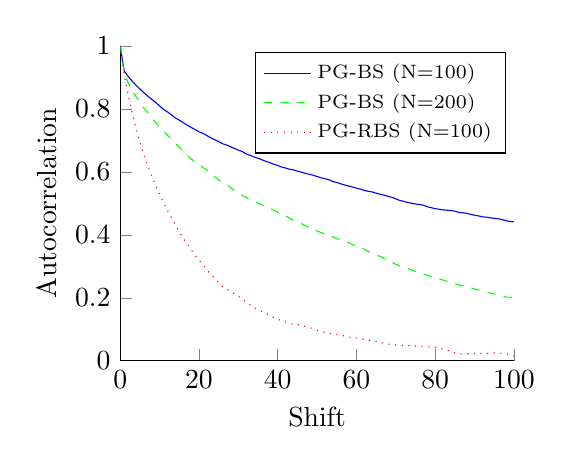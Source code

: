 % This file was created by matlab2tikz v0.4.4 running on MATLAB 8.3.
% Copyright (c) 2008--2013, Nico Schlömer <nico.schloemer@gmail.com>
% All rights reserved.
% 
% The latest updates can be retrieved from
%   http://www.mathworks.com/matlabcentral/fileexchange/22022-matlab2tikz
% where you can also make suggestions and rate matlab2tikz.
% 
\begin{tikzpicture}

\begin{axis}[%
width=5cm,
height=4cm,
scale only axis,
xmin=0,
xmax=100,
xlabel={Shift},
ymin=0,
ymax=1,
ylabel={Autocorrelation},
axis x line*=bottom,
axis y line*=left,
legend style={draw=black,fill=white,legend cell align=left,font=\scriptsize}
]
\addplot [
color=blue,
solid
]
table[row sep=crcr]{
0 1.0\\
1 0.92\\
2 0.903\\
3 0.888\\
4 0.875\\
5 0.863\\
6 0.851\\
7 0.84\\
8 0.83\\
9 0.82\\
10 0.809\\
11 0.798\\
12 0.79\\
13 0.781\\
14 0.771\\
15 0.764\\
16 0.756\\
17 0.748\\
18 0.741\\
19 0.734\\
20 0.727\\
21 0.722\\
22 0.715\\
23 0.708\\
24 0.702\\
25 0.696\\
26 0.689\\
27 0.685\\
28 0.68\\
29 0.674\\
30 0.669\\
31 0.664\\
32 0.657\\
33 0.652\\
34 0.647\\
35 0.643\\
36 0.638\\
37 0.633\\
38 0.629\\
39 0.624\\
40 0.62\\
41 0.615\\
42 0.612\\
43 0.608\\
44 0.606\\
45 0.602\\
46 0.599\\
47 0.595\\
48 0.592\\
49 0.589\\
50 0.585\\
51 0.581\\
52 0.578\\
53 0.575\\
54 0.569\\
55 0.566\\
56 0.562\\
57 0.558\\
58 0.555\\
59 0.552\\
60 0.548\\
61 0.545\\
62 0.541\\
63 0.538\\
64 0.536\\
65 0.532\\
66 0.529\\
67 0.526\\
68 0.522\\
69 0.519\\
70 0.514\\
71 0.509\\
72 0.506\\
73 0.503\\
74 0.5\\
75 0.498\\
76 0.496\\
77 0.494\\
78 0.489\\
79 0.486\\
80 0.483\\
81 0.481\\
82 0.479\\
83 0.478\\
84 0.477\\
85 0.475\\
86 0.471\\
87 0.47\\
88 0.468\\
89 0.465\\
90 0.462\\
91 0.46\\
92 0.457\\
93 0.456\\
94 0.454\\
95 0.452\\
96 0.451\\
97 0.448\\
98 0.445\\
99 0.442\\
100 0.441\\
};
\addlegendentry{PG-BS (N=100)};

\addplot [
color=green,
dashed
]
table[row sep=crcr]{
0 1.0\\
1 0.913\\
2 0.883\\
3 0.858\\
4 0.839\\
5 0.82\\
6 0.802\\
7 0.787\\
8 0.771\\
9 0.757\\
10 0.742\\
11 0.728\\
12 0.716\\
13 0.704\\
14 0.691\\
15 0.678\\
16 0.666\\
17 0.653\\
18 0.641\\
19 0.632\\
20 0.623\\
21 0.614\\
22 0.605\\
23 0.594\\
24 0.584\\
25 0.574\\
26 0.566\\
27 0.559\\
28 0.55\\
29 0.54\\
30 0.533\\
31 0.525\\
32 0.519\\
33 0.511\\
34 0.506\\
35 0.5\\
36 0.495\\
37 0.489\\
38 0.484\\
39 0.478\\
40 0.472\\
41 0.467\\
42 0.46\\
43 0.453\\
44 0.445\\
45 0.44\\
46 0.435\\
47 0.429\\
48 0.423\\
49 0.417\\
50 0.412\\
51 0.407\\
52 0.402\\
53 0.398\\
54 0.393\\
55 0.388\\
56 0.383\\
57 0.378\\
58 0.375\\
59 0.369\\
60 0.365\\
61 0.359\\
62 0.354\\
63 0.347\\
64 0.342\\
65 0.337\\
66 0.331\\
67 0.325\\
68 0.319\\
69 0.313\\
70 0.306\\
71 0.301\\
72 0.297\\
73 0.293\\
74 0.288\\
75 0.283\\
76 0.279\\
77 0.275\\
78 0.272\\
79 0.267\\
80 0.264\\
81 0.26\\
82 0.256\\
83 0.252\\
84 0.248\\
85 0.244\\
86 0.241\\
87 0.238\\
88 0.235\\
89 0.232\\
90 0.228\\
91 0.225\\
92 0.221\\
93 0.217\\
94 0.215\\
95 0.212\\
96 0.208\\
97 0.206\\
98 0.202\\
99 0.202\\
100 0.199\\
};
\addlegendentry{PG-BS (N=200)};

\addplot [
color=red,
dotted
]
table[row sep=crcr]{
0 1.0\\
1 0.91\\
2 0.845\\
3 0.788\\
4 0.738\\
5 0.694\\
6 0.654\\
7 0.619\\
8 0.586\\
9 0.557\\
10 0.528\\
11 0.503\\
12 0.477\\
13 0.454\\
14 0.431\\
15 0.409\\
16 0.389\\
17 0.371\\
18 0.353\\
19 0.335\\
20 0.32\\
21 0.305\\
22 0.289\\
23 0.274\\
24 0.261\\
25 0.248\\
26 0.236\\
27 0.227\\
28 0.22\\
29 0.213\\
30 0.205\\
31 0.196\\
32 0.186\\
33 0.177\\
34 0.169\\
35 0.161\\
36 0.156\\
37 0.15\\
38 0.145\\
39 0.137\\
40 0.131\\
41 0.128\\
42 0.123\\
43 0.12\\
44 0.115\\
45 0.115\\
46 0.112\\
47 0.109\\
48 0.106\\
49 0.102\\
50 0.097\\
51 0.093\\
52 0.09\\
53 0.087\\
54 0.085\\
55 0.083\\
56 0.081\\
57 0.079\\
58 0.075\\
59 0.074\\
60 0.072\\
61 0.07\\
62 0.067\\
63 0.065\\
64 0.063\\
65 0.061\\
66 0.058\\
67 0.056\\
68 0.053\\
69 0.052\\
70 0.05\\
71 0.05\\
72 0.049\\
73 0.048\\
74 0.047\\
75 0.047\\
76 0.046\\
77 0.045\\
78 0.044\\
79 0.044\\
80 0.043\\
81 0.041\\
82 0.037\\
83 0.033\\
84 0.03\\
85 0.026\\
86 0.023\\
87 0.022\\
88 0.022\\
89 0.023\\
90 0.023\\
91 0.023\\
92 0.023\\
93 0.023\\
94 0.024\\
95 0.025\\
96 0.024\\
97 0.024\\
98 0.022\\
99 0.019\\
100 0.016\\
};
\addlegendentry{PG-RBS (N=100)};

\end{axis}
\end{tikzpicture}%